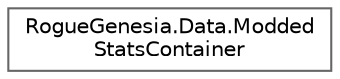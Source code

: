 digraph "Graphical Class Hierarchy"
{
 // LATEX_PDF_SIZE
  bgcolor="transparent";
  edge [fontname=Helvetica,fontsize=10,labelfontname=Helvetica,labelfontsize=10];
  node [fontname=Helvetica,fontsize=10,shape=box,height=0.2,width=0.4];
  rankdir="LR";
  Node0 [label="RogueGenesia.Data.Modded\lStatsContainer",height=0.2,width=0.4,color="grey40", fillcolor="white", style="filled",URL="$class_rogue_genesia_1_1_data_1_1_modded_stats_container.html",tooltip=" "];
}
